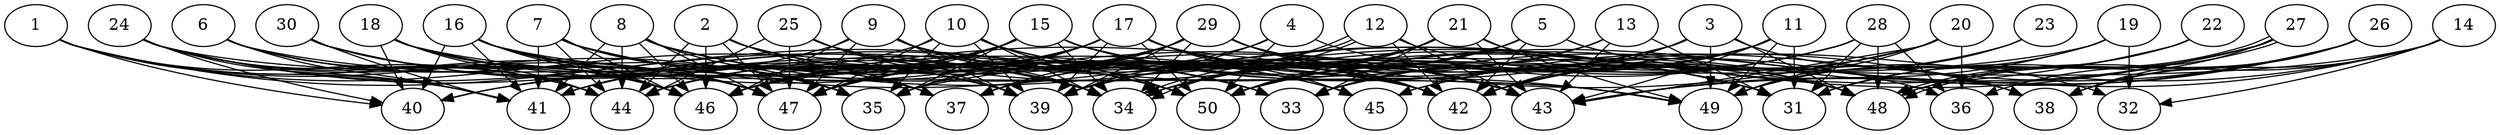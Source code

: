 // DAG automatically generated by daggen at Thu Oct  3 14:07:56 2019
// ./daggen --dot -n 50 --ccr 0.4 --fat 0.9 --regular 0.9 --density 0.5 --mindata 5242880 --maxdata 52428800 
digraph G {
  1 [size="68684800", alpha="0.04", expect_size="27473920"] 
  1 -> 35 [size ="27473920"]
  1 -> 39 [size ="27473920"]
  1 -> 40 [size ="27473920"]
  1 -> 41 [size ="27473920"]
  1 -> 44 [size ="27473920"]
  1 -> 47 [size ="27473920"]
  1 -> 50 [size ="27473920"]
  2 [size="78732800", alpha="0.15", expect_size="31493120"] 
  2 -> 37 [size ="31493120"]
  2 -> 42 [size ="31493120"]
  2 -> 44 [size ="31493120"]
  2 -> 45 [size ="31493120"]
  2 -> 46 [size ="31493120"]
  2 -> 47 [size ="31493120"]
  2 -> 50 [size ="31493120"]
  3 [size="100121600", alpha="0.10", expect_size="40048640"] 
  3 -> 38 [size ="40048640"]
  3 -> 39 [size ="40048640"]
  3 -> 42 [size ="40048640"]
  3 -> 47 [size ="40048640"]
  3 -> 48 [size ="40048640"]
  3 -> 49 [size ="40048640"]
  3 -> 50 [size ="40048640"]
  4 [size="29987840", alpha="0.20", expect_size="11995136"] 
  4 -> 31 [size ="11995136"]
  4 -> 39 [size ="11995136"]
  4 -> 47 [size ="11995136"]
  4 -> 50 [size ="11995136"]
  5 [size="125882880", alpha="0.06", expect_size="50353152"] 
  5 -> 32 [size ="50353152"]
  5 -> 38 [size ="50353152"]
  5 -> 41 [size ="50353152"]
  5 -> 42 [size ="50353152"]
  5 -> 47 [size ="50353152"]
  5 -> 50 [size ="50353152"]
  6 [size="64870400", alpha="0.11", expect_size="25948160"] 
  6 -> 35 [size ="25948160"]
  6 -> 41 [size ="25948160"]
  6 -> 44 [size ="25948160"]
  6 -> 46 [size ="25948160"]
  6 -> 48 [size ="25948160"]
  7 [size="118789120", alpha="0.18", expect_size="47515648"] 
  7 -> 31 [size ="47515648"]
  7 -> 35 [size ="47515648"]
  7 -> 37 [size ="47515648"]
  7 -> 39 [size ="47515648"]
  7 -> 41 [size ="47515648"]
  7 -> 43 [size ="47515648"]
  7 -> 44 [size ="47515648"]
  7 -> 46 [size ="47515648"]
  8 [size="105840640", alpha="0.02", expect_size="42336256"] 
  8 -> 31 [size ="42336256"]
  8 -> 33 [size ="42336256"]
  8 -> 35 [size ="42336256"]
  8 -> 41 [size ="42336256"]
  8 -> 44 [size ="42336256"]
  8 -> 45 [size ="42336256"]
  8 -> 46 [size ="42336256"]
  8 -> 47 [size ="42336256"]
  8 -> 50 [size ="42336256"]
  9 [size="121062400", alpha="0.14", expect_size="48424960"] 
  9 -> 33 [size ="48424960"]
  9 -> 34 [size ="48424960"]
  9 -> 39 [size ="48424960"]
  9 -> 40 [size ="48424960"]
  9 -> 42 [size ="48424960"]
  9 -> 43 [size ="48424960"]
  9 -> 46 [size ="48424960"]
  9 -> 47 [size ="48424960"]
  10 [size="118504960", alpha="0.17", expect_size="47401984"] 
  10 -> 34 [size ="47401984"]
  10 -> 35 [size ="47401984"]
  10 -> 39 [size ="47401984"]
  10 -> 41 [size ="47401984"]
  10 -> 42 [size ="47401984"]
  10 -> 43 [size ="47401984"]
  10 -> 47 [size ="47401984"]
  10 -> 50 [size ="47401984"]
  11 [size="50398720", alpha="0.10", expect_size="20159488"] 
  11 -> 31 [size ="20159488"]
  11 -> 34 [size ="20159488"]
  11 -> 42 [size ="20159488"]
  11 -> 43 [size ="20159488"]
  11 -> 49 [size ="20159488"]
  11 -> 50 [size ="20159488"]
  12 [size="73512960", alpha="0.04", expect_size="29405184"] 
  12 -> 34 [size ="29405184"]
  12 -> 34 [size ="29405184"]
  12 -> 42 [size ="29405184"]
  12 -> 43 [size ="29405184"]
  12 -> 44 [size ="29405184"]
  12 -> 48 [size ="29405184"]
  13 [size="41715200", alpha="0.18", expect_size="16686080"] 
  13 -> 31 [size ="16686080"]
  13 -> 33 [size ="16686080"]
  13 -> 37 [size ="16686080"]
  13 -> 43 [size ="16686080"]
  14 [size="98332160", alpha="0.08", expect_size="39332864"] 
  14 -> 32 [size ="39332864"]
  14 -> 35 [size ="39332864"]
  14 -> 38 [size ="39332864"]
  14 -> 42 [size ="39332864"]
  14 -> 43 [size ="39332864"]
  14 -> 48 [size ="39332864"]
  15 [size="96721920", alpha="0.03", expect_size="38688768"] 
  15 -> 34 [size ="38688768"]
  15 -> 35 [size ="38688768"]
  15 -> 38 [size ="38688768"]
  15 -> 40 [size ="38688768"]
  15 -> 41 [size ="38688768"]
  15 -> 42 [size ="38688768"]
  15 -> 43 [size ="38688768"]
  15 -> 44 [size ="38688768"]
  15 -> 46 [size ="38688768"]
  15 -> 47 [size ="38688768"]
  15 -> 48 [size ="38688768"]
  15 -> 49 [size ="38688768"]
  16 [size="13834240", alpha="0.17", expect_size="5533696"] 
  16 -> 37 [size ="5533696"]
  16 -> 39 [size ="5533696"]
  16 -> 40 [size ="5533696"]
  16 -> 41 [size ="5533696"]
  16 -> 43 [size ="5533696"]
  16 -> 46 [size ="5533696"]
  16 -> 47 [size ="5533696"]
  16 -> 49 [size ="5533696"]
  17 [size="78016000", alpha="0.08", expect_size="31206400"] 
  17 -> 35 [size ="31206400"]
  17 -> 36 [size ="31206400"]
  17 -> 39 [size ="31206400"]
  17 -> 42 [size ="31206400"]
  17 -> 43 [size ="31206400"]
  17 -> 44 [size ="31206400"]
  17 -> 45 [size ="31206400"]
  17 -> 46 [size ="31206400"]
  17 -> 47 [size ="31206400"]
  17 -> 50 [size ="31206400"]
  18 [size="64924160", alpha="0.09", expect_size="25969664"] 
  18 -> 33 [size ="25969664"]
  18 -> 39 [size ="25969664"]
  18 -> 40 [size ="25969664"]
  18 -> 44 [size ="25969664"]
  18 -> 46 [size ="25969664"]
  18 -> 47 [size ="25969664"]
  18 -> 49 [size ="25969664"]
  19 [size="78952960", alpha="0.16", expect_size="31581184"] 
  19 -> 32 [size ="31581184"]
  19 -> 43 [size ="31581184"]
  19 -> 46 [size ="31581184"]
  19 -> 49 [size ="31581184"]
  20 [size="44428800", alpha="0.07", expect_size="17771520"] 
  20 -> 36 [size ="17771520"]
  20 -> 42 [size ="17771520"]
  20 -> 43 [size ="17771520"]
  20 -> 45 [size ="17771520"]
  20 -> 46 [size ="17771520"]
  20 -> 49 [size ="17771520"]
  21 [size="26403840", alpha="0.07", expect_size="10561536"] 
  21 -> 33 [size ="10561536"]
  21 -> 34 [size ="10561536"]
  21 -> 37 [size ="10561536"]
  21 -> 39 [size ="10561536"]
  21 -> 43 [size ="10561536"]
  21 -> 48 [size ="10561536"]
  21 -> 49 [size ="10561536"]
  21 -> 50 [size ="10561536"]
  22 [size="87587840", alpha="0.19", expect_size="35035136"] 
  22 -> 31 [size ="35035136"]
  22 -> 34 [size ="35035136"]
  22 -> 49 [size ="35035136"]
  23 [size="108707840", alpha="0.05", expect_size="43483136"] 
  23 -> 42 [size ="43483136"]
  23 -> 49 [size ="43483136"]
  24 [size="98918400", alpha="0.14", expect_size="39567360"] 
  24 -> 34 [size ="39567360"]
  24 -> 40 [size ="39567360"]
  24 -> 41 [size ="39567360"]
  24 -> 42 [size ="39567360"]
  24 -> 44 [size ="39567360"]
  24 -> 46 [size ="39567360"]
  24 -> 47 [size ="39567360"]
  24 -> 50 [size ="39567360"]
  25 [size="30878720", alpha="0.02", expect_size="12351488"] 
  25 -> 31 [size ="12351488"]
  25 -> 34 [size ="12351488"]
  25 -> 39 [size ="12351488"]
  25 -> 44 [size ="12351488"]
  25 -> 47 [size ="12351488"]
  26 [size="49006080", alpha="0.19", expect_size="19602432"] 
  26 -> 31 [size ="19602432"]
  26 -> 36 [size ="19602432"]
  26 -> 38 [size ="19602432"]
  26 -> 43 [size ="19602432"]
  26 -> 45 [size ="19602432"]
  26 -> 48 [size ="19602432"]
  26 -> 50 [size ="19602432"]
  27 [size="29391360", alpha="0.14", expect_size="11756544"] 
  27 -> 31 [size ="11756544"]
  27 -> 33 [size ="11756544"]
  27 -> 38 [size ="11756544"]
  27 -> 39 [size ="11756544"]
  27 -> 48 [size ="11756544"]
  27 -> 48 [size ="11756544"]
  27 -> 50 [size ="11756544"]
  28 [size="76646400", alpha="0.05", expect_size="30658560"] 
  28 -> 31 [size ="30658560"]
  28 -> 33 [size ="30658560"]
  28 -> 34 [size ="30658560"]
  28 -> 36 [size ="30658560"]
  28 -> 39 [size ="30658560"]
  28 -> 48 [size ="30658560"]
  28 -> 50 [size ="30658560"]
  29 [size="13939200", alpha="0.14", expect_size="5575680"] 
  29 -> 34 [size ="5575680"]
  29 -> 35 [size ="5575680"]
  29 -> 37 [size ="5575680"]
  29 -> 39 [size ="5575680"]
  29 -> 42 [size ="5575680"]
  29 -> 43 [size ="5575680"]
  29 -> 46 [size ="5575680"]
  29 -> 48 [size ="5575680"]
  30 [size="107092480", alpha="0.01", expect_size="42836992"] 
  30 -> 34 [size ="42836992"]
  30 -> 41 [size ="42836992"]
  30 -> 46 [size ="42836992"]
  30 -> 47 [size ="42836992"]
  30 -> 50 [size ="42836992"]
  31 [size="28935680", alpha="0.14", expect_size="11574272"] 
  32 [size="70976000", alpha="0.17", expect_size="28390400"] 
  33 [size="62914560", alpha="0.05", expect_size="25165824"] 
  34 [size="91760640", alpha="0.08", expect_size="36704256"] 
  35 [size="56437760", alpha="0.05", expect_size="22575104"] 
  36 [size="69719040", alpha="0.02", expect_size="27887616"] 
  37 [size="65408000", alpha="0.10", expect_size="26163200"] 
  38 [size="31219200", alpha="0.07", expect_size="12487680"] 
  39 [size="59888640", alpha="0.15", expect_size="23955456"] 
  40 [size="23444480", alpha="0.08", expect_size="9377792"] 
  41 [size="27284480", alpha="0.04", expect_size="10913792"] 
  42 [size="108705280", alpha="0.12", expect_size="43482112"] 
  43 [size="92180480", alpha="0.16", expect_size="36872192"] 
  44 [size="124282880", alpha="0.15", expect_size="49713152"] 
  45 [size="54312960", alpha="0.17", expect_size="21725184"] 
  46 [size="83850240", alpha="0.05", expect_size="33540096"] 
  47 [size="95659520", alpha="0.16", expect_size="38263808"] 
  48 [size="36679680", alpha="0.17", expect_size="14671872"] 
  49 [size="76700160", alpha="0.19", expect_size="30680064"] 
  50 [size="45634560", alpha="0.16", expect_size="18253824"] 
}

